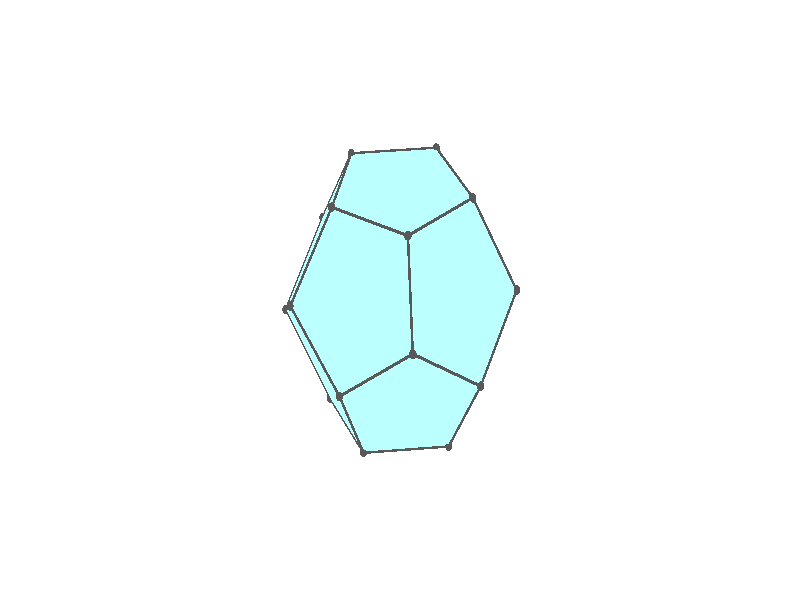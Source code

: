 #version 3.7;
global_settings{assumed_gamma 1.0}
camera{perspective location <18.750000000000000000000000, 10.825317547305481014063844, 12.499999999999996447286321> right <0.133333333333333331482962, -0.230940107675850353485814, -0.000000000000000000000000> up <-0.064951905283832905846353, -0.037499999999999998612221, 0.129903810567665811692706> direction <0.750000000000000111022302, 0.433012701892219298294151, 0.499999999999999944488849> sky <-0.433012701892219298294151, -0.249999999999999944488849, 0.866025403784438707610605> look_at <18.000000000000000000000000, 10.392304845413262270881205, 11.999999999999996447286321>}
light_source{<18.750000000000000000000000, 10.825317547305481014063844, 12.499999999999996447286321> rgb<1.0,1.0,1.0>}
background{rgb<1,1,1>}
union{union{object{union{sphere{<0.187592474085079868872938, 0.577350269189625620036566, -0.793942393996960871227486>,0.029999999999999998889777}sphere{<-0.491123473188422809965203, 0.356822089773089878850243, -0.793942393996960871227486>,0.029999999999999998889777}sphere{<-0.491123473188422865476355, -0.356822089773089767827940, -0.793942393996960871227486>,0.029999999999999998889777}sphere{<0.187592474085079730095060, -0.577350269189625620036566, -0.793942393996960871227486>,0.029999999999999998889777}sphere{<0.607061998206686048717984, -0.000000000000000148687307, -0.793942393996960871227486>,0.029999999999999998889777}} pigment{rgb<0.1,0.1,0.1>}}object{union{cylinder{<0.187592474085079868872938, 0.577350269189625620036566, -0.793942393996960871227486>,<-0.491123473188422809965203, 0.356822089773089878850243, -0.793942393996960871227486>,0.010000000000000000208167}cylinder{<-0.491123473188422809965203, 0.356822089773089878850243, -0.793942393996960871227486>,<-0.491123473188422865476355, -0.356822089773089767827940, -0.793942393996960871227486>,0.010000000000000000208167}cylinder{<-0.491123473188422865476355, -0.356822089773089767827940, -0.793942393996960871227486>,<0.187592474085079730095060, -0.577350269189625620036566, -0.793942393996960871227486>,0.010000000000000000208167}cylinder{<0.187592474085079730095060, -0.577350269189625620036566, -0.793942393996960871227486>,<0.607061998206686048717984, -0.000000000000000148687307, -0.793942393996960871227486>,0.010000000000000000208167}cylinder{<0.607061998206686048717984, -0.000000000000000148687307, -0.793942393996960871227486>,<0.187592474085079868872938, 0.577350269189625620036566, -0.793942393996960871227486>,0.010000000000000000208167}} pigment{rgb<0.1,0.1,0.1>}}object{polygon{5.000000000000000000000000,<0.187592474085079868872938, 0.577350269189625620036566, -0.793942393996960871227486>,<-0.491123473188422809965203, 0.356822089773089878850243, -0.793942393996960871227486>,<-0.491123473188422865476355, -0.356822089773089767827940, -0.793942393996960871227486>,<0.187592474085079730095060, -0.577350269189625620036566, -0.793942393996960871227486>,<0.607061998206686048717984, -0.000000000000000148687307, -0.793942393996960871227486>} pigment{rgbft<0.5,1.0,1.0,0.1,0.1>}}}union{object{union{sphere{<0.982247122896755309184869, -0.000000128249221575948980, -0.186880504885627518607549>,0.029999999999999998889777}sphere{<0.794654757906979147819015, -0.577350476701224968323345, 0.188304375859896011569106>,0.029999999999999998889777}sphere{<0.303531175623252380546546, -0.934172487211936575235427, -0.186880504885627657385427>,0.029999999999999998889777}sphere{<0.187592474085079674583909, -0.577350269189625509014263, -0.793942393996960760205184>,0.029999999999999998889777}sphere{<0.607061998206686048717984, -0.000000000000000111022302, -0.793942393996960760205184>,0.029999999999999998889777}} pigment{rgb<0.1,0.1,0.1>}}object{union{cylinder{<0.982247122896755309184869, -0.000000128249221575948980, -0.186880504885627518607549>,<0.794654757906979147819015, -0.577350476701224968323345, 0.188304375859896011569106>,0.010000000000000000208167}cylinder{<0.794654757906979147819015, -0.577350476701224968323345, 0.188304375859896011569106>,<0.303531175623252380546546, -0.934172487211936575235427, -0.186880504885627657385427>,0.010000000000000000208167}cylinder{<0.303531175623252380546546, -0.934172487211936575235427, -0.186880504885627657385427>,<0.187592474085079674583909, -0.577350269189625509014263, -0.793942393996960760205184>,0.010000000000000000208167}cylinder{<0.187592474085079674583909, -0.577350269189625509014263, -0.793942393996960760205184>,<0.607061998206686048717984, -0.000000000000000111022302, -0.793942393996960760205184>,0.010000000000000000208167}cylinder{<0.607061998206686048717984, -0.000000000000000111022302, -0.793942393996960760205184>,<0.982247122896755309184869, -0.000000128249221575948980, -0.186880504885627518607549>,0.010000000000000000208167}} pigment{rgb<0.1,0.1,0.1>}}object{polygon{5.000000000000000000000000,<0.982247122896755309184869, -0.000000128249221575948980, -0.186880504885627518607549>,<0.794654757906979147819015, -0.577350476701224968323345, 0.188304375859896011569106>,<0.303531175623252380546546, -0.934172487211936575235427, -0.186880504885627657385427>,<0.187592474085079674583909, -0.577350269189625509014263, -0.793942393996960760205184>,<0.607061998206686048717984, -0.000000000000000111022302, -0.793942393996960760205184>} pigment{rgbft<0.5,1.0,1.0,0.1,0.1>}}}union{object{union{sphere{<0.982247122896755198162566, -0.000000128249221548193404, -0.186880504885627463096398>,0.029999999999999998889777}sphere{<0.794654757906979147819015, -0.577350476701224968323345, 0.188304375859895900546803>,0.029999999999999998889777}sphere{<0.491124153514255812336131, -0.356822425533985021495198, 0.795366618010984627318294>,0.029999999999999998889777}sphere{<0.491124288363530892009834, 0.356821754012148217860556, 0.795366836201553573104661>,0.029999999999999998889777}sphere{<0.794654976097689536018720, 0.577350061677951553740229, 0.188304728899652190632352>,0.029999999999999998889777}} pigment{rgb<0.1,0.1,0.1>}}object{union{cylinder{<0.982247122896755198162566, -0.000000128249221548193404, -0.186880504885627463096398>,<0.794654757906979147819015, -0.577350476701224968323345, 0.188304375859895900546803>,0.010000000000000000208167}cylinder{<0.794654757906979147819015, -0.577350476701224968323345, 0.188304375859895900546803>,<0.491124153514255812336131, -0.356822425533985021495198, 0.795366618010984627318294>,0.010000000000000000208167}cylinder{<0.491124153514255812336131, -0.356822425533985021495198, 0.795366618010984627318294>,<0.491124288363530892009834, 0.356821754012148217860556, 0.795366836201553573104661>,0.010000000000000000208167}cylinder{<0.491124288363530892009834, 0.356821754012148217860556, 0.795366836201553573104661>,<0.794654976097689536018720, 0.577350061677951553740229, 0.188304728899652190632352>,0.010000000000000000208167}cylinder{<0.794654976097689536018720, 0.577350061677951553740229, 0.188304728899652190632352>,<0.982247122896755198162566, -0.000000128249221548193404, -0.186880504885627463096398>,0.010000000000000000208167}} pigment{rgb<0.1,0.1,0.1>}}object{polygon{5.000000000000000000000000,<0.982247122896755198162566, -0.000000128249221548193404, -0.186880504885627463096398>,<0.794654757906979147819015, -0.577350476701224968323345, 0.188304375859895900546803>,<0.491124153514255812336131, -0.356822425533985021495198, 0.795366618010984627318294>,<0.491124288363530892009834, 0.356821754012148217860556, 0.795366836201553573104661>,<0.794654976097689536018720, 0.577350061677951553740229, 0.188304728899652190632352>} pigment{rgbft<0.5,1.0,1.0,0.1,0.1>}}}union{object{union{sphere{<0.491124002748254018246854, -0.356822633045584258759675, 0.795366618010984849362899>,0.029999999999999998889777}sphere{<0.794654757906979147819015, -0.577350476701225079345647, 0.188304375859896094835833>,0.029999999999999998889777}sphere{<0.303531175623252325035395, -0.934172487211936575235427, -0.186880504885627629629852>,0.029999999999999998889777}sphere{<-0.303530646063421505331803, -0.934172773985988191824958, 0.188304728899651274698357>,0.029999999999999998889777}sphere{<-0.187591902854487235785541, -0.577350940711387372594743, 0.795366836201553017993149>,0.029999999999999998889777}} pigment{rgb<0.1,0.1,0.1>}}object{union{cylinder{<0.491124002748254018246854, -0.356822633045584258759675, 0.795366618010984849362899>,<0.794654757906979147819015, -0.577350476701225079345647, 0.188304375859896094835833>,0.010000000000000000208167}cylinder{<0.794654757906979147819015, -0.577350476701225079345647, 0.188304375859896094835833>,<0.303531175623252325035395, -0.934172487211936575235427, -0.186880504885627629629852>,0.010000000000000000208167}cylinder{<0.303531175623252325035395, -0.934172487211936575235427, -0.186880504885627629629852>,<-0.303530646063421505331803, -0.934172773985988191824958, 0.188304728899651274698357>,0.010000000000000000208167}cylinder{<-0.303530646063421505331803, -0.934172773985988191824958, 0.188304728899651274698357>,<-0.187591902854487235785541, -0.577350940711387372594743, 0.795366836201553017993149>,0.010000000000000000208167}cylinder{<-0.187591902854487235785541, -0.577350940711387372594743, 0.795366836201553017993149>,<0.491124002748254018246854, -0.356822633045584258759675, 0.795366618010984849362899>,0.010000000000000000208167}} pigment{rgb<0.1,0.1,0.1>}}object{polygon{5.000000000000000000000000,<0.491124002748254018246854, -0.356822633045584258759675, 0.795366618010984849362899>,<0.794654757906979147819015, -0.577350476701225079345647, 0.188304375859896094835833>,<0.303531175623252325035395, -0.934172487211936575235427, -0.186880504885627629629852>,<-0.303530646063421505331803, -0.934172773985988191824958, 0.188304728899651274698357>,<-0.187591902854487235785541, -0.577350940711387372594743, 0.795366836201553017993149>} pigment{rgbft<0.5,1.0,1.0,0.1,0.1>}}}union{object{union{sphere{<-0.794654404867096930686898, -0.577350733199713528343011, -0.186880286695058961399241>,0.029999999999999998889777}sphere{<-0.303530780912696251938598, -0.934172773985942450636344, 0.188304510709083439135014>,0.029999999999999998889777}sphere{<0.303531175623252380546546, -0.934172487211936686257729, -0.186880504885627629629852>,0.029999999999999998889777}sphere{<0.187592474085079702339485, -0.577350269189625509014263, -0.793942393996960760205184>,0.029999999999999998889777}sphere{<-0.491123540612989684106537, -0.356822297284717426801848, -0.793942259147773388150426>,0.029999999999999998889777}} pigment{rgb<0.1,0.1,0.1>}}object{union{cylinder{<-0.794654404867096930686898, -0.577350733199713528343011, -0.186880286695058961399241>,<-0.303530780912696251938598, -0.934172773985942450636344, 0.188304510709083439135014>,0.010000000000000000208167}cylinder{<-0.303530780912696251938598, -0.934172773985942450636344, 0.188304510709083439135014>,<0.303531175623252380546546, -0.934172487211936686257729, -0.186880504885627629629852>,0.010000000000000000208167}cylinder{<0.303531175623252380546546, -0.934172487211936686257729, -0.186880504885627629629852>,<0.187592474085079702339485, -0.577350269189625509014263, -0.793942393996960760205184>,0.010000000000000000208167}cylinder{<0.187592474085079702339485, -0.577350269189625509014263, -0.793942393996960760205184>,<-0.491123540612989684106537, -0.356822297284717426801848, -0.793942259147773388150426>,0.010000000000000000208167}cylinder{<-0.491123540612989684106537, -0.356822297284717426801848, -0.793942259147773388150426>,<-0.794654404867096930686898, -0.577350733199713528343011, -0.186880286695058961399241>,0.010000000000000000208167}} pigment{rgb<0.1,0.1,0.1>}}object{polygon{5.000000000000000000000000,<-0.794654404867096930686898, -0.577350733199713528343011, -0.186880286695058961399241>,<-0.303530780912696251938598, -0.934172773985942450636344, 0.188304510709083439135014>,<0.303531175623252380546546, -0.934172487211936686257729, -0.186880504885627629629852>,<0.187592474085079702339485, -0.577350269189625509014263, -0.793942393996960760205184>,<-0.491123540612989684106537, -0.356822297284717426801848, -0.793942259147773388150426>} pigment{rgbft<0.5,1.0,1.0,0.1,0.1>}}}union{object{union{sphere{<0.982247122896755309184869, -0.000000128249221575948980, -0.186880504885627490851974>,0.029999999999999998889777}sphere{<0.794654934426928249990851, 0.577350189927218981900126, 0.188304510709083411379439>,0.029999999999999998889777}sphere{<0.303531461238529642887585, 0.934172438225046808391028, -0.186880286695059155688270>,0.029999999999999998889777}sphere{<0.187592650605028721244594, 0.577350397438818219164602, -0.793942259147773388150426>,0.029999999999999998889777}sphere{<0.607061998206686048717984, -0.000000000000000111022269, -0.793942393996960760205184>,0.029999999999999998889777}} pigment{rgb<0.1,0.1,0.1>}}object{union{cylinder{<0.982247122896755309184869, -0.000000128249221575948980, -0.186880504885627490851974>,<0.794654934426928249990851, 0.577350189927218981900126, 0.188304510709083411379439>,0.010000000000000000208167}cylinder{<0.794654934426928249990851, 0.577350189927218981900126, 0.188304510709083411379439>,<0.303531461238529642887585, 0.934172438225046808391028, -0.186880286695059155688270>,0.010000000000000000208167}cylinder{<0.303531461238529642887585, 0.934172438225046808391028, -0.186880286695059155688270>,<0.187592650605028721244594, 0.577350397438818219164602, -0.793942259147773388150426>,0.010000000000000000208167}cylinder{<0.187592650605028721244594, 0.577350397438818219164602, -0.793942259147773388150426>,<0.607061998206686048717984, -0.000000000000000111022269, -0.793942393996960760205184>,0.010000000000000000208167}cylinder{<0.607061998206686048717984, -0.000000000000000111022269, -0.793942393996960760205184>,<0.982247122896755309184869, -0.000000128249221575948980, -0.186880504885627490851974>,0.010000000000000000208167}} pigment{rgb<0.1,0.1,0.1>}}object{polygon{5.000000000000000000000000,<0.982247122896755309184869, -0.000000128249221575948980, -0.186880504885627490851974>,<0.794654934426928249990851, 0.577350189927218981900126, 0.188304510709083411379439>,<0.303531461238529642887585, 0.934172438225046808391028, -0.186880286695059155688270>,<0.187592650605028721244594, 0.577350397438818219164602, -0.793942259147773388150426>,<0.607061998206686048717984, -0.000000000000000111022269, -0.793942393996960760205184>} pigment{rgbft<0.5,1.0,1.0,0.1,0.1>}}}union{object{union{sphere{<-0.794654690482373360360668, 0.577350269189625731058868, -0.186880504885627907185608>,0.029999999999999998889777}sphere{<-0.491123473188422698942901, 0.356822089773089878850243, -0.793942393996960982249789>,0.029999999999999998889777}sphere{<-0.491123473188422754454052, -0.356822089773089767827940, -0.793942393996960982249789>,0.029999999999999998889777}sphere{<-0.794654690482373471382971, -0.577350269189625509014263, -0.186880504885627934941184>,0.029999999999999998889777}sphere{<-0.982247299416664998439330, 0.000000000000000006883615, 0.188304375859895734013350>,0.029999999999999998889777}} pigment{rgb<0.1,0.1,0.1>}}object{union{cylinder{<-0.794654690482373360360668, 0.577350269189625731058868, -0.186880504885627907185608>,<-0.491123473188422698942901, 0.356822089773089878850243, -0.793942393996960982249789>,0.010000000000000000208167}cylinder{<-0.491123473188422698942901, 0.356822089773089878850243, -0.793942393996960982249789>,<-0.491123473188422754454052, -0.356822089773089767827940, -0.793942393996960982249789>,0.010000000000000000208167}cylinder{<-0.491123473188422754454052, -0.356822089773089767827940, -0.793942393996960982249789>,<-0.794654690482373471382971, -0.577350269189625509014263, -0.186880504885627934941184>,0.010000000000000000208167}cylinder{<-0.794654690482373471382971, -0.577350269189625509014263, -0.186880504885627934941184>,<-0.982247299416664998439330, 0.000000000000000006883615, 0.188304375859895734013350>,0.010000000000000000208167}cylinder{<-0.982247299416664998439330, 0.000000000000000006883615, 0.188304375859895734013350>,<-0.794654690482373360360668, 0.577350269189625731058868, -0.186880504885627907185608>,0.010000000000000000208167}} pigment{rgb<0.1,0.1,0.1>}}object{polygon{5.000000000000000000000000,<-0.794654690482373360360668, 0.577350269189625731058868, -0.186880504885627907185608>,<-0.491123473188422698942901, 0.356822089773089878850243, -0.793942393996960982249789>,<-0.491123473188422754454052, -0.356822089773089767827940, -0.793942393996960982249789>,<-0.794654690482373471382971, -0.577350269189625509014263, -0.186880504885627934941184>,<-0.982247299416664998439330, 0.000000000000000006883615, 0.188304375859895734013350>} pigment{rgbft<0.5,1.0,1.0,0.1,0.1>}}}union{object{union{sphere{<-0.794654690482373360360668, 0.577350269189625509014263, -0.186880504885627796163305>,0.029999999999999998889777}sphere{<-0.303531528663198657547184, 0.934172487211936575235427, 0.188304728899651774298718>,0.029999999999999998889777}sphere{<-0.187593330930925589195013, 0.577350476701224746278740, 0.795366836201553240037754>,0.029999999999999998889777}sphere{<-0.607062745957149374476103, 0.000000128249221575948980, 0.795366618010984516295991>,0.029999999999999998889777}sphere{<-0.982247299416664887417028, 0.000000000000000083266727, 0.188304375859895678502198>,0.029999999999999998889777}} pigment{rgb<0.1,0.1,0.1>}}object{union{cylinder{<-0.794654690482373360360668, 0.577350269189625509014263, -0.186880504885627796163305>,<-0.303531528663198657547184, 0.934172487211936575235427, 0.188304728899651774298718>,0.010000000000000000208167}cylinder{<-0.303531528663198657547184, 0.934172487211936575235427, 0.188304728899651774298718>,<-0.187593330930925589195013, 0.577350476701224746278740, 0.795366836201553240037754>,0.010000000000000000208167}cylinder{<-0.187593330930925589195013, 0.577350476701224746278740, 0.795366836201553240037754>,<-0.607062745957149374476103, 0.000000128249221575948980, 0.795366618010984516295991>,0.010000000000000000208167}cylinder{<-0.607062745957149374476103, 0.000000128249221575948980, 0.795366618010984516295991>,<-0.982247299416664887417028, 0.000000000000000083266727, 0.188304375859895678502198>,0.010000000000000000208167}cylinder{<-0.982247299416664887417028, 0.000000000000000083266727, 0.188304375859895678502198>,<-0.794654690482373360360668, 0.577350269189625509014263, -0.186880504885627796163305>,0.010000000000000000208167}} pigment{rgb<0.1,0.1,0.1>}}object{polygon{5.000000000000000000000000,<-0.794654690482373360360668, 0.577350269189625509014263, -0.186880504885627796163305>,<-0.303531528663198657547184, 0.934172487211936575235427, 0.188304728899651774298718>,<-0.187593330930925589195013, 0.577350476701224746278740, 0.795366836201553240037754>,<-0.607062745957149374476103, 0.000000128249221575948980, 0.795366618010984516295991>,<-0.982247299416664887417028, 0.000000000000000083266727, 0.188304375859895678502198>} pigment{rgbft<0.5,1.0,1.0,0.1,0.1>}}}union{object{union{sphere{<-0.794654690482373360360668, 0.577350269189625397991961, -0.186880504885627712896579>,0.029999999999999998889777}sphere{<-0.303531528663198657547184, 0.934172487211936464213125, 0.188304728899651718787567>,0.029999999999999998889777}sphere{<0.303530646063279119228895, 0.934172773985942339614041, -0.186879933655224789168514>,0.029999999999999998889777}sphere{<0.187592541509495336349289, 0.577350733199713972432221, -0.793942040957077654894647>,0.029999999999999998889777}sphere{<-0.491123322422459929192939, 0.356822297284717815379906, -0.793942393996882378459645>,0.029999999999999998889777}} pigment{rgb<0.1,0.1,0.1>}}object{union{cylinder{<-0.794654690482373360360668, 0.577350269189625397991961, -0.186880504885627712896579>,<-0.303531528663198657547184, 0.934172487211936464213125, 0.188304728899651718787567>,0.010000000000000000208167}cylinder{<-0.303531528663198657547184, 0.934172487211936464213125, 0.188304728899651718787567>,<0.303530646063279119228895, 0.934172773985942339614041, -0.186879933655224789168514>,0.010000000000000000208167}cylinder{<0.303530646063279119228895, 0.934172773985942339614041, -0.186879933655224789168514>,<0.187592541509495336349289, 0.577350733199713972432221, -0.793942040957077654894647>,0.010000000000000000208167}cylinder{<0.187592541509495336349289, 0.577350733199713972432221, -0.793942040957077654894647>,<-0.491123322422459929192939, 0.356822297284717815379906, -0.793942393996882378459645>,0.010000000000000000208167}cylinder{<-0.491123322422459929192939, 0.356822297284717815379906, -0.793942393996882378459645>,<-0.794654690482373360360668, 0.577350269189625397991961, -0.186880504885627712896579>,0.010000000000000000208167}} pigment{rgb<0.1,0.1,0.1>}}object{polygon{5.000000000000000000000000,<-0.794654690482373360360668, 0.577350269189625397991961, -0.186880504885627712896579>,<-0.303531528663198657547184, 0.934172487211936464213125, 0.188304728899651718787567>,<0.303530646063279119228895, 0.934172773985942339614041, -0.186879933655224789168514>,<0.187592541509495336349289, 0.577350733199713972432221, -0.793942040957077654894647>,<-0.491123322422459929192939, 0.356822297284717815379906, -0.793942393996882378459645>} pigment{rgbft<0.5,1.0,1.0,0.1,0.1>}}}union{object{union{sphere{<0.303530780912349140709949, 0.934172773985988302847261, -0.186879715464529777557701>,0.029999999999999998889777}sphere{<-0.303531528663198713058335, 0.934172487211936797280032, 0.188304728899651691031991>,0.029999999999999998889777}sphere{<-0.187593330930925505928286, 0.577350476701224746278740, 0.795366836201553351060056>,0.029999999999999998889777}sphere{<0.491122725437572849038759, 0.356822633045584036715070, 0.795367407432082784701777>,0.029999999999999998889777}sphere{<0.794654119251321566785862, 0.577350940711387261572440, 0.188305653170063869161766>,0.029999999999999998889777}} pigment{rgb<0.1,0.1,0.1>}}object{union{cylinder{<0.303530780912349140709949, 0.934172773985988302847261, -0.186879715464529777557701>,<-0.303531528663198713058335, 0.934172487211936797280032, 0.188304728899651691031991>,0.010000000000000000208167}cylinder{<-0.303531528663198713058335, 0.934172487211936797280032, 0.188304728899651691031991>,<-0.187593330930925505928286, 0.577350476701224746278740, 0.795366836201553351060056>,0.010000000000000000208167}cylinder{<-0.187593330930925505928286, 0.577350476701224746278740, 0.795366836201553351060056>,<0.491122725437572849038759, 0.356822633045584036715070, 0.795367407432082784701777>,0.010000000000000000208167}cylinder{<0.491122725437572849038759, 0.356822633045584036715070, 0.795367407432082784701777>,<0.794654119251321566785862, 0.577350940711387261572440, 0.188305653170063869161766>,0.010000000000000000208167}cylinder{<0.794654119251321566785862, 0.577350940711387261572440, 0.188305653170063869161766>,<0.303530780912349140709949, 0.934172773985988302847261, -0.186879715464529777557701>,0.010000000000000000208167}} pigment{rgb<0.1,0.1,0.1>}}object{polygon{5.000000000000000000000000,<0.303530780912349140709949, 0.934172773985988302847261, -0.186879715464529777557701>,<-0.303531528663198713058335, 0.934172487211936797280032, 0.188304728899651691031991>,<-0.187593330930925505928286, 0.577350476701224746278740, 0.795366836201553351060056>,<0.491122725437572849038759, 0.356822633045584036715070, 0.795367407432082784701777>,<0.794654119251321566785862, 0.577350940711387261572440, 0.188305653170063869161766>} pigment{rgbft<0.5,1.0,1.0,0.1,0.1>}}}union{object{union{sphere{<0.491122792861988122226080, -0.356821754012148828483220, 0.795367760471965556945406>,0.029999999999999998889777}sphere{<0.491122658012918378300782, 0.356822425533984577405988, 0.795367542281270267778837>,0.029999999999999998889777}sphere{<-0.187593330930925672461740, 0.577350476701224746278740, 0.795366836201553129015451>,0.029999999999999998889777}sphere{<-0.607062745957149374476103, 0.000000128249221686971282, 0.795366618010984405273689>,0.029999999999999998889777}sphere{<-0.187593112740547740546759, -0.577350061677951664762531, 0.795367189241514171982317>,0.029999999999999998889777}} pigment{rgb<0.1,0.1,0.1>}}object{union{cylinder{<0.491122792861988122226080, -0.356821754012148828483220, 0.795367760471965556945406>,<0.491122658012918378300782, 0.356822425533984577405988, 0.795367542281270267778837>,0.010000000000000000208167}cylinder{<0.491122658012918378300782, 0.356822425533984577405988, 0.795367542281270267778837>,<-0.187593330930925672461740, 0.577350476701224746278740, 0.795366836201553129015451>,0.010000000000000000208167}cylinder{<-0.187593330930925672461740, 0.577350476701224746278740, 0.795366836201553129015451>,<-0.607062745957149374476103, 0.000000128249221686971282, 0.795366618010984405273689>,0.010000000000000000208167}cylinder{<-0.607062745957149374476103, 0.000000128249221686971282, 0.795366618010984405273689>,<-0.187593112740547740546759, -0.577350061677951664762531, 0.795367189241514171982317>,0.010000000000000000208167}cylinder{<-0.187593112740547740546759, -0.577350061677951664762531, 0.795367189241514171982317>,<0.491122792861988122226080, -0.356821754012148828483220, 0.795367760471965556945406>,0.010000000000000000208167}} pigment{rgb<0.1,0.1,0.1>}}object{polygon{5.000000000000000000000000,<0.491122792861988122226080, -0.356821754012148828483220, 0.795367760471965556945406>,<0.491122658012918378300782, 0.356822425533984577405988, 0.795367542281270267778837>,<-0.187593330930925672461740, 0.577350476701224746278740, 0.795366836201553129015451>,<-0.607062745957149374476103, 0.000000128249221686971282, 0.795366618010984405273689>,<-0.187593112740547740546759, -0.577350061677951664762531, 0.795367189241514171982317>} pigment{rgbft<0.5,1.0,1.0,0.1,0.1>}}}union{object{union{sphere{<-0.794654648811793040685814, -0.577350397438818330186905, -0.186880286694980607409278>,0.029999999999999998889777}sphere{<-0.303531461238783328848712, -0.934172438225046697368725, 0.188305081939534907364830>,0.029999999999999998889777}sphere{<-0.187593289260345325031309, -0.577350189927218759855521, 0.795367054392200345525055>,0.029999999999999998889777}sphere{<-0.607062745957149485498405, 0.000000128249221575948980, 0.795366618010984516295991>,0.029999999999999998889777}sphere{<-0.982247299416664887417028, 0.000000000000000083266740, 0.188304375859895734013350>,0.029999999999999998889777}} pigment{rgb<0.1,0.1,0.1>}}object{union{cylinder{<-0.794654648811793040685814, -0.577350397438818330186905, -0.186880286694980607409278>,<-0.303531461238783328848712, -0.934172438225046697368725, 0.188305081939534907364830>,0.010000000000000000208167}cylinder{<-0.303531461238783328848712, -0.934172438225046697368725, 0.188305081939534907364830>,<-0.187593289260345325031309, -0.577350189927218759855521, 0.795367054392200345525055>,0.010000000000000000208167}cylinder{<-0.187593289260345325031309, -0.577350189927218759855521, 0.795367054392200345525055>,<-0.607062745957149485498405, 0.000000128249221575948980, 0.795366618010984516295991>,0.010000000000000000208167}cylinder{<-0.607062745957149485498405, 0.000000128249221575948980, 0.795366618010984516295991>,<-0.982247299416664887417028, 0.000000000000000083266740, 0.188304375859895734013350>,0.010000000000000000208167}cylinder{<-0.982247299416664887417028, 0.000000000000000083266740, 0.188304375859895734013350>,<-0.794654648811793040685814, -0.577350397438818330186905, -0.186880286694980607409278>,0.010000000000000000208167}} pigment{rgb<0.1,0.1,0.1>}}object{polygon{5.000000000000000000000000,<-0.794654648811793040685814, -0.577350397438818330186905, -0.186880286694980607409278>,<-0.303531461238783328848712, -0.934172438225046697368725, 0.188305081939534907364830>,<-0.187593289260345325031309, -0.577350189927218759855521, 0.795367054392200345525055>,<-0.607062745957149485498405, 0.000000128249221575948980, 0.795366618010984516295991>,<-0.982247299416664887417028, 0.000000000000000083266740, 0.188304375859895734013350>} pigment{rgbft<0.5,1.0,1.0,0.1,0.1>}}}}
